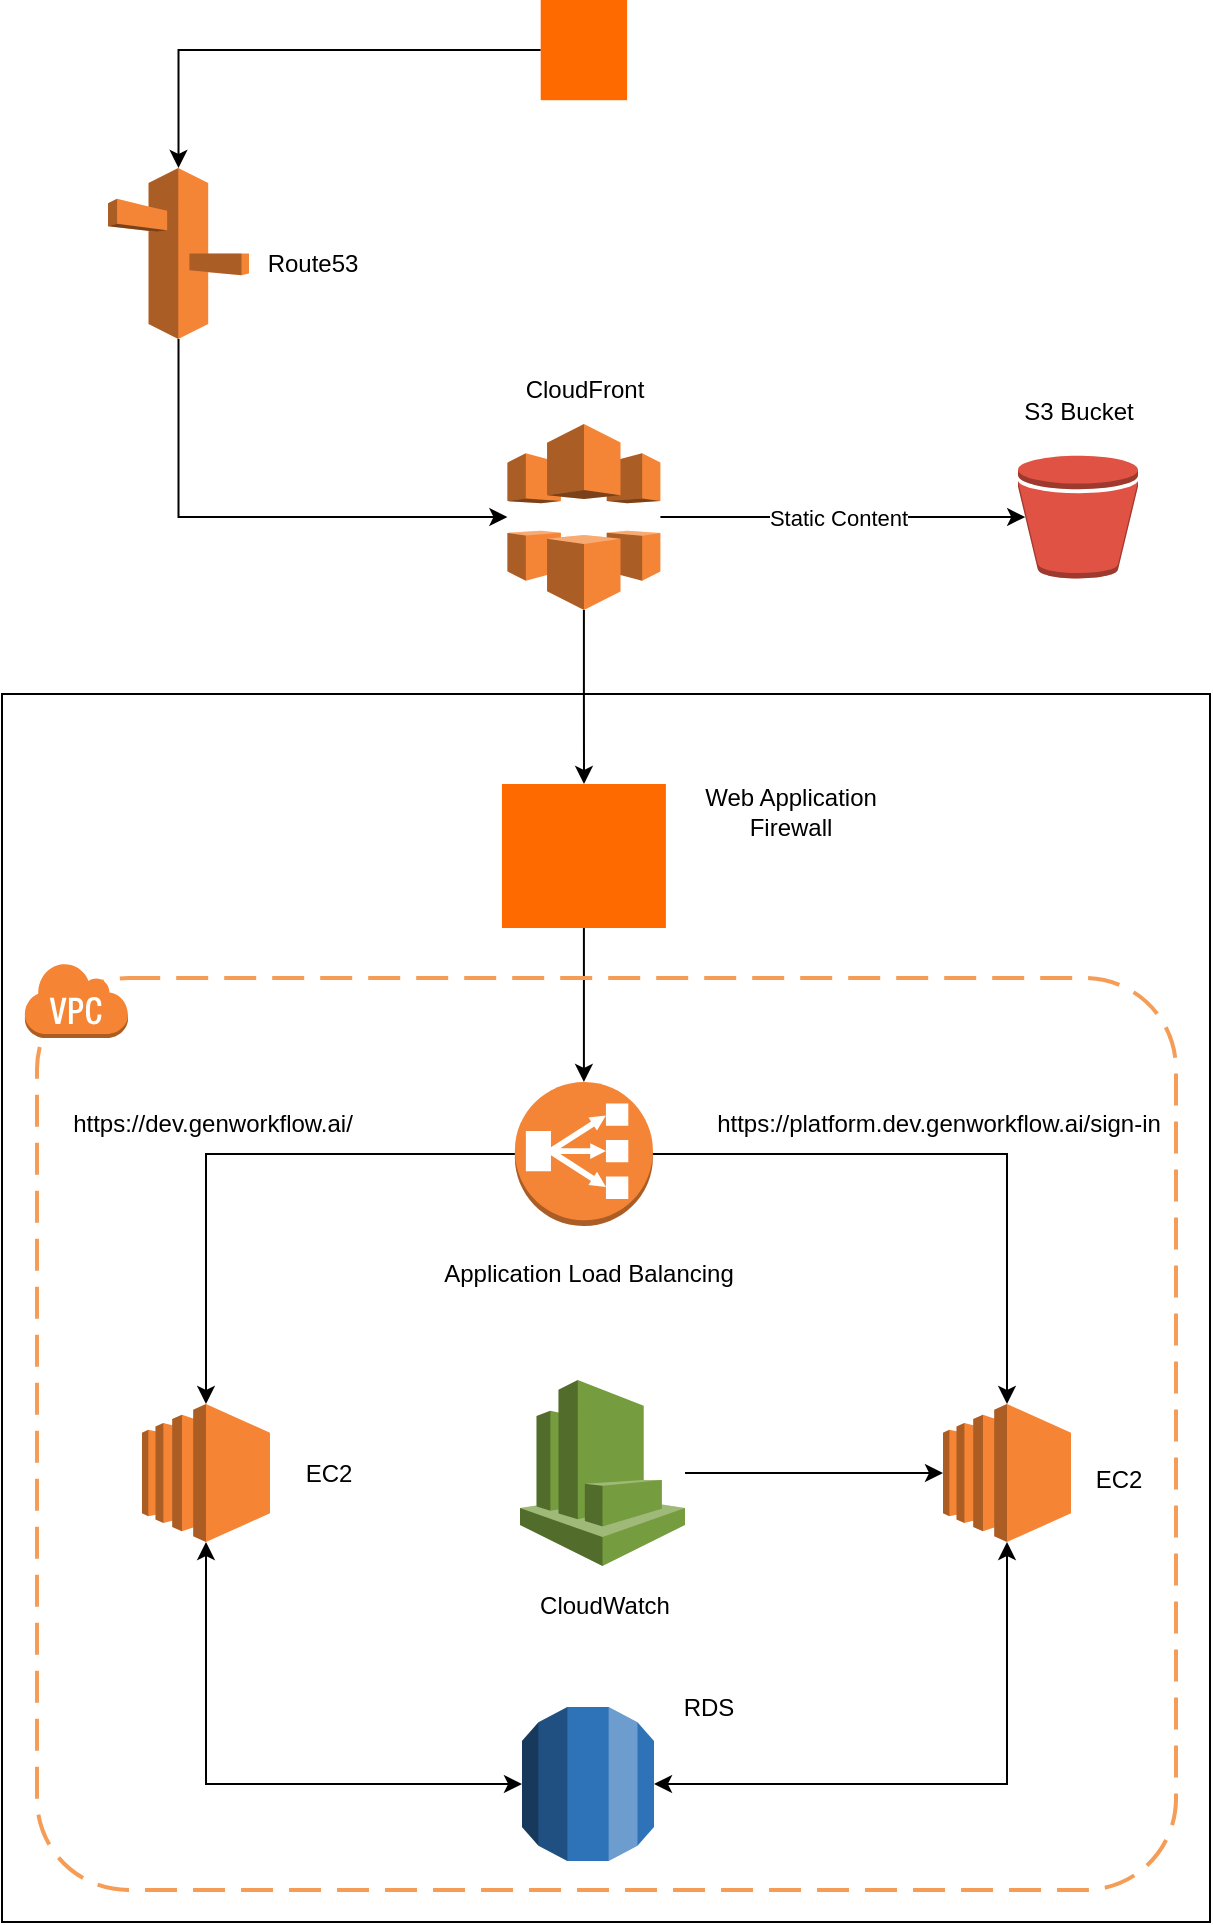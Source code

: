 <mxfile version="26.2.4">
  <diagram name="Page-1" id="Q-akTz2TxdO1c06iq3hH">
    <mxGraphModel dx="1993" dy="1327" grid="0" gridSize="10" guides="1" tooltips="1" connect="1" arrows="1" fold="1" page="0" pageScale="1" pageWidth="1654" pageHeight="1169" background="none" math="0" shadow="0">
      <root>
        <mxCell id="0" />
        <mxCell id="1" parent="0" />
        <mxCell id="iAl7js6x0Z8hQNSkngYc-41" value="" style="rounded=0;whiteSpace=wrap;html=1;" vertex="1" parent="1">
          <mxGeometry x="-76" y="278" width="604" height="614" as="geometry" />
        </mxCell>
        <mxCell id="iAl7js6x0Z8hQNSkngYc-55" style="edgeStyle=orthogonalEdgeStyle;rounded=0;orthogonalLoop=1;jettySize=auto;html=1;" edge="1" parent="1" source="iAl7js6x0Z8hQNSkngYc-1" target="iAl7js6x0Z8hQNSkngYc-37">
          <mxGeometry relative="1" as="geometry" />
        </mxCell>
        <mxCell id="iAl7js6x0Z8hQNSkngYc-1" value="" style="points=[];aspect=fixed;html=1;align=center;shadow=0;dashed=0;fillColor=#FF6A00;strokeColor=none;shape=mxgraph.alibaba_cloud.user_feedback_02;" vertex="1" parent="1">
          <mxGeometry x="193.35" y="-69" width="43.2" height="50.1" as="geometry" />
        </mxCell>
        <mxCell id="iAl7js6x0Z8hQNSkngYc-59" value="" style="edgeStyle=orthogonalEdgeStyle;rounded=0;orthogonalLoop=1;jettySize=auto;html=1;" edge="1" parent="1" source="iAl7js6x0Z8hQNSkngYc-5" target="iAl7js6x0Z8hQNSkngYc-24">
          <mxGeometry relative="1" as="geometry" />
        </mxCell>
        <mxCell id="iAl7js6x0Z8hQNSkngYc-5" value="" style="outlineConnect=0;dashed=0;verticalLabelPosition=bottom;verticalAlign=top;align=center;html=1;shape=mxgraph.aws3.cloudfront;fillColor=#F58536;gradientColor=none;" vertex="1" parent="1">
          <mxGeometry x="176.7" y="143" width="76.5" height="93" as="geometry" />
        </mxCell>
        <mxCell id="iAl7js6x0Z8hQNSkngYc-9" value="" style="outlineConnect=0;dashed=0;verticalLabelPosition=bottom;verticalAlign=top;align=center;html=1;shape=mxgraph.aws3.bucket;fillColor=#E05243;gradientColor=none;" vertex="1" parent="1">
          <mxGeometry x="432" y="158.75" width="60" height="61.5" as="geometry" />
        </mxCell>
        <mxCell id="iAl7js6x0Z8hQNSkngYc-10" value="S3 Bucket" style="text;html=1;align=center;verticalAlign=middle;resizable=0;points=[];autosize=1;strokeColor=none;fillColor=none;" vertex="1" parent="1">
          <mxGeometry x="425.5" y="124" width="73" height="26" as="geometry" />
        </mxCell>
        <mxCell id="iAl7js6x0Z8hQNSkngYc-11" style="edgeStyle=orthogonalEdgeStyle;rounded=0;orthogonalLoop=1;jettySize=auto;html=1;entryX=0.06;entryY=0.5;entryDx=0;entryDy=0;entryPerimeter=0;endArrow=classic;startFill=0;endFill=1;" edge="1" parent="1" source="iAl7js6x0Z8hQNSkngYc-5" target="iAl7js6x0Z8hQNSkngYc-9">
          <mxGeometry relative="1" as="geometry" />
        </mxCell>
        <mxCell id="iAl7js6x0Z8hQNSkngYc-12" value="Static Content" style="edgeLabel;html=1;align=center;verticalAlign=middle;resizable=0;points=[];" vertex="1" connectable="0" parent="iAl7js6x0Z8hQNSkngYc-11">
          <mxGeometry x="-0.325" y="3" relative="1" as="geometry">
            <mxPoint x="27" y="3" as="offset" />
          </mxGeometry>
        </mxCell>
        <mxCell id="iAl7js6x0Z8hQNSkngYc-62" style="edgeStyle=orthogonalEdgeStyle;rounded=0;orthogonalLoop=1;jettySize=auto;html=1;" edge="1" parent="1" source="iAl7js6x0Z8hQNSkngYc-13" target="iAl7js6x0Z8hQNSkngYc-16">
          <mxGeometry relative="1" as="geometry" />
        </mxCell>
        <mxCell id="iAl7js6x0Z8hQNSkngYc-13" value="" style="outlineConnect=0;dashed=0;verticalLabelPosition=bottom;verticalAlign=top;align=center;html=1;shape=mxgraph.aws3.classic_load_balancer;fillColor=#F58536;gradientColor=none;" vertex="1" parent="1">
          <mxGeometry x="180.45" y="472" width="69" height="72" as="geometry" />
        </mxCell>
        <mxCell id="iAl7js6x0Z8hQNSkngYc-14" value="Application Load Balancing" style="text;html=1;align=center;verticalAlign=middle;resizable=0;points=[];autosize=1;strokeColor=none;fillColor=none;" vertex="1" parent="1">
          <mxGeometry x="135.5" y="555" width="163" height="26" as="geometry" />
        </mxCell>
        <mxCell id="iAl7js6x0Z8hQNSkngYc-16" value="" style="outlineConnect=0;dashed=0;verticalLabelPosition=bottom;verticalAlign=top;align=center;html=1;shape=mxgraph.aws3.ec2;fillColor=#F58534;gradientColor=none;" vertex="1" parent="1">
          <mxGeometry x="-6.01" y="633" width="64" height="69" as="geometry" />
        </mxCell>
        <mxCell id="iAl7js6x0Z8hQNSkngYc-19" value="EC2" style="text;html=1;align=center;verticalAlign=middle;resizable=0;points=[];autosize=1;strokeColor=none;fillColor=none;" vertex="1" parent="1">
          <mxGeometry x="66.99" y="654.5" width="41" height="26" as="geometry" />
        </mxCell>
        <mxCell id="iAl7js6x0Z8hQNSkngYc-60" value="" style="edgeStyle=orthogonalEdgeStyle;rounded=0;orthogonalLoop=1;jettySize=auto;html=1;" edge="1" parent="1" source="iAl7js6x0Z8hQNSkngYc-24" target="iAl7js6x0Z8hQNSkngYc-13">
          <mxGeometry relative="1" as="geometry" />
        </mxCell>
        <mxCell id="iAl7js6x0Z8hQNSkngYc-24" value="" style="points=[];aspect=fixed;html=1;align=center;shadow=0;dashed=0;fillColor=#FF6A00;strokeColor=none;shape=mxgraph.alibaba_cloud.waf_web_application_firewall;" vertex="1" parent="1">
          <mxGeometry x="173.96" y="323" width="81.99" height="72" as="geometry" />
        </mxCell>
        <mxCell id="iAl7js6x0Z8hQNSkngYc-25" value="" style="outlineConnect=0;dashed=0;verticalLabelPosition=bottom;verticalAlign=top;align=center;html=1;shape=mxgraph.aws3.ec2;fillColor=#F58534;gradientColor=none;" vertex="1" parent="1">
          <mxGeometry x="394.5" y="633" width="64" height="69" as="geometry" />
        </mxCell>
        <mxCell id="iAl7js6x0Z8hQNSkngYc-56" style="edgeStyle=orthogonalEdgeStyle;rounded=0;orthogonalLoop=1;jettySize=auto;html=1;startArrow=classic;startFill=1;" edge="1" parent="1" source="iAl7js6x0Z8hQNSkngYc-26" target="iAl7js6x0Z8hQNSkngYc-16">
          <mxGeometry relative="1" as="geometry" />
        </mxCell>
        <mxCell id="iAl7js6x0Z8hQNSkngYc-26" value="" style="outlineConnect=0;dashed=0;verticalLabelPosition=bottom;verticalAlign=top;align=center;html=1;shape=mxgraph.aws3.rds;fillColor=#2E73B8;gradientColor=none;" vertex="1" parent="1">
          <mxGeometry x="184" y="784.5" width="66" height="77" as="geometry" />
        </mxCell>
        <mxCell id="iAl7js6x0Z8hQNSkngYc-27" value="Web Application &lt;br&gt;Firewall" style="text;html=1;align=center;verticalAlign=middle;resizable=0;points=[];autosize=1;strokeColor=none;fillColor=none;" vertex="1" parent="1">
          <mxGeometry x="266" y="316.5" width="104" height="41" as="geometry" />
        </mxCell>
        <mxCell id="iAl7js6x0Z8hQNSkngYc-28" value="EC2" style="text;html=1;align=center;verticalAlign=middle;resizable=0;points=[];autosize=1;strokeColor=none;fillColor=none;" vertex="1" parent="1">
          <mxGeometry x="461" y="658" width="41" height="26" as="geometry" />
        </mxCell>
        <mxCell id="iAl7js6x0Z8hQNSkngYc-29" value="RDS" style="text;html=1;align=center;verticalAlign=middle;resizable=0;points=[];autosize=1;strokeColor=none;fillColor=none;" vertex="1" parent="1">
          <mxGeometry x="255.5" y="772" width="43" height="26" as="geometry" />
        </mxCell>
        <mxCell id="iAl7js6x0Z8hQNSkngYc-32" value="" style="rounded=1;arcSize=10;dashed=1;strokeColor=#F59D56;fillColor=none;gradientColor=none;dashPattern=8 4;strokeWidth=2;" vertex="1" parent="1">
          <mxGeometry x="-58.5" y="420" width="569.5" height="456" as="geometry" />
        </mxCell>
        <mxCell id="iAl7js6x0Z8hQNSkngYc-37" value="" style="outlineConnect=0;dashed=0;verticalLabelPosition=bottom;verticalAlign=top;align=center;html=1;shape=mxgraph.aws3.route_53;fillColor=#F58536;gradientColor=none;" vertex="1" parent="1">
          <mxGeometry x="-23" y="15" width="70.5" height="85.5" as="geometry" />
        </mxCell>
        <mxCell id="iAl7js6x0Z8hQNSkngYc-68" style="edgeStyle=orthogonalEdgeStyle;rounded=0;orthogonalLoop=1;jettySize=auto;html=1;" edge="1" parent="1" source="iAl7js6x0Z8hQNSkngYc-43" target="iAl7js6x0Z8hQNSkngYc-25">
          <mxGeometry relative="1" as="geometry" />
        </mxCell>
        <mxCell id="iAl7js6x0Z8hQNSkngYc-43" value="" style="outlineConnect=0;dashed=0;verticalLabelPosition=bottom;verticalAlign=top;align=center;html=1;shape=mxgraph.aws3.cloudwatch;fillColor=#759C3E;gradientColor=none;" vertex="1" parent="1">
          <mxGeometry x="183" y="621" width="82.5" height="93" as="geometry" />
        </mxCell>
        <mxCell id="iAl7js6x0Z8hQNSkngYc-44" value="CloudWatch" style="text;html=1;align=center;verticalAlign=middle;resizable=0;points=[];autosize=1;strokeColor=none;fillColor=none;" vertex="1" parent="1">
          <mxGeometry x="183.0" y="721" width="83" height="26" as="geometry" />
        </mxCell>
        <mxCell id="iAl7js6x0Z8hQNSkngYc-52" value="CloudFront" style="text;html=1;align=center;verticalAlign=middle;resizable=0;points=[];autosize=1;strokeColor=none;fillColor=none;" vertex="1" parent="1">
          <mxGeometry x="176.45" y="113" width="77" height="26" as="geometry" />
        </mxCell>
        <mxCell id="iAl7js6x0Z8hQNSkngYc-53" style="edgeStyle=orthogonalEdgeStyle;rounded=0;orthogonalLoop=1;jettySize=auto;html=1;entryX=0;entryY=0.5;entryDx=0;entryDy=0;entryPerimeter=0;" edge="1" parent="1" source="iAl7js6x0Z8hQNSkngYc-37" target="iAl7js6x0Z8hQNSkngYc-5">
          <mxGeometry relative="1" as="geometry">
            <Array as="points">
              <mxPoint x="12" y="189" />
            </Array>
          </mxGeometry>
        </mxCell>
        <mxCell id="iAl7js6x0Z8hQNSkngYc-54" value="Route53" style="text;html=1;align=center;verticalAlign=middle;resizable=0;points=[];autosize=1;strokeColor=none;fillColor=none;" vertex="1" parent="1">
          <mxGeometry x="47.5" y="50" width="63" height="26" as="geometry" />
        </mxCell>
        <mxCell id="iAl7js6x0Z8hQNSkngYc-57" style="edgeStyle=orthogonalEdgeStyle;rounded=0;orthogonalLoop=1;jettySize=auto;html=1;entryX=0.5;entryY=1;entryDx=0;entryDy=0;entryPerimeter=0;startArrow=classic;startFill=1;" edge="1" parent="1" source="iAl7js6x0Z8hQNSkngYc-26" target="iAl7js6x0Z8hQNSkngYc-25">
          <mxGeometry relative="1" as="geometry" />
        </mxCell>
        <mxCell id="iAl7js6x0Z8hQNSkngYc-63" style="edgeStyle=orthogonalEdgeStyle;rounded=0;orthogonalLoop=1;jettySize=auto;html=1;entryX=0.5;entryY=0;entryDx=0;entryDy=0;entryPerimeter=0;" edge="1" parent="1" source="iAl7js6x0Z8hQNSkngYc-13" target="iAl7js6x0Z8hQNSkngYc-25">
          <mxGeometry relative="1" as="geometry" />
        </mxCell>
        <mxCell id="iAl7js6x0Z8hQNSkngYc-66" value="https://dev.genworkflow.ai/" style="text;html=1;align=center;verticalAlign=middle;resizable=0;points=[];autosize=1;strokeColor=none;fillColor=none;" vertex="1" parent="1">
          <mxGeometry x="-50.01" y="480" width="158" height="26" as="geometry" />
        </mxCell>
        <mxCell id="iAl7js6x0Z8hQNSkngYc-67" value="https://platform.dev.genworkflow.ai/sign-in" style="text;html=1;align=center;verticalAlign=middle;resizable=0;points=[];autosize=1;strokeColor=none;fillColor=none;" vertex="1" parent="1">
          <mxGeometry x="272" y="480" width="240" height="26" as="geometry" />
        </mxCell>
        <mxCell id="iAl7js6x0Z8hQNSkngYc-69" value="" style="outlineConnect=0;dashed=0;verticalLabelPosition=bottom;verticalAlign=top;align=center;html=1;shape=mxgraph.aws3.virtual_private_cloud;fillColor=#F58534;gradientColor=none;" vertex="1" parent="1">
          <mxGeometry x="-65" y="412" width="52" height="38" as="geometry" />
        </mxCell>
      </root>
    </mxGraphModel>
  </diagram>
</mxfile>
